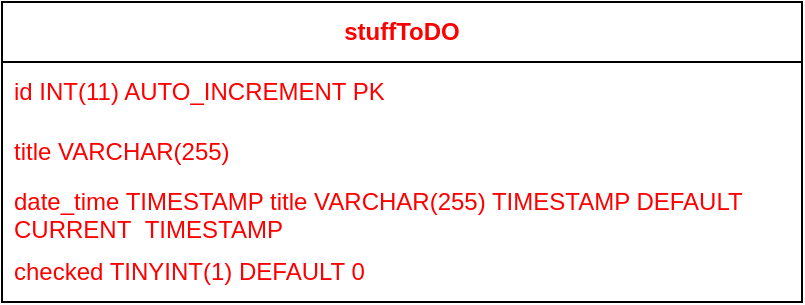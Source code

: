 <mxfile>
    <diagram id="o8DbxfcmNykhic2UIlJP" name="Page-1">
        <mxGraphModel dx="713" dy="692" grid="1" gridSize="10" guides="1" tooltips="1" connect="1" arrows="1" fold="1" page="1" pageScale="1" pageWidth="827" pageHeight="1169" math="0" shadow="0">
            <root>
                <mxCell id="0"/>
                <mxCell id="1" parent="0"/>
                <mxCell id="3" value="&lt;font color=&quot;#ff0000&quot;&gt;&lt;b&gt;stuffToDO&lt;/b&gt;&lt;/font&gt;" style="swimlane;fontStyle=0;childLayout=stackLayout;horizontal=1;startSize=30;horizontalStack=0;resizeParent=1;resizeParentMax=0;resizeLast=0;collapsible=1;marginBottom=0;whiteSpace=wrap;html=1;" vertex="1" parent="1">
                    <mxGeometry x="220" y="300" width="400" height="150" as="geometry"/>
                </mxCell>
                <mxCell id="4" value="&lt;font color=&quot;#ff0000&quot;&gt;id INT(11) AUTO_INCREMENT PK&lt;/font&gt;" style="text;strokeColor=none;fillColor=none;align=left;verticalAlign=middle;spacingLeft=4;spacingRight=4;overflow=hidden;points=[[0,0.5],[1,0.5]];portConstraint=eastwest;rotatable=0;whiteSpace=wrap;html=1;" vertex="1" parent="3">
                    <mxGeometry y="30" width="400" height="30" as="geometry"/>
                </mxCell>
                <mxCell id="5" value="&lt;font color=&quot;#ff0000&quot;&gt;title VARCHAR(255)&lt;/font&gt;" style="text;strokeColor=none;fillColor=none;align=left;verticalAlign=middle;spacingLeft=4;spacingRight=4;overflow=hidden;points=[[0,0.5],[1,0.5]];portConstraint=eastwest;rotatable=0;whiteSpace=wrap;html=1;" vertex="1" parent="3">
                    <mxGeometry y="60" width="400" height="30" as="geometry"/>
                </mxCell>
                <mxCell id="11" value="&lt;font color=&quot;#ff0000&quot;&gt;date_time TIMESTAMP title VARCHAR(255) TIMESTAMP DEFAULT CURRENT_TIMESTAMP&lt;/font&gt;" style="text;strokeColor=none;fillColor=none;align=left;verticalAlign=middle;spacingLeft=4;spacingRight=4;overflow=hidden;points=[[0,0.5],[1,0.5]];portConstraint=eastwest;rotatable=0;whiteSpace=wrap;html=1;" vertex="1" parent="3">
                    <mxGeometry y="90" width="400" height="30" as="geometry"/>
                </mxCell>
                <mxCell id="6" value="&lt;font color=&quot;#ff0000&quot;&gt;checked TINYINT(1) DEFAULT 0&lt;/font&gt;" style="text;strokeColor=none;fillColor=none;align=left;verticalAlign=middle;spacingLeft=4;spacingRight=4;overflow=hidden;points=[[0,0.5],[1,0.5]];portConstraint=eastwest;rotatable=0;whiteSpace=wrap;html=1;" vertex="1" parent="3">
                    <mxGeometry y="120" width="400" height="30" as="geometry"/>
                </mxCell>
            </root>
        </mxGraphModel>
    </diagram>
</mxfile>